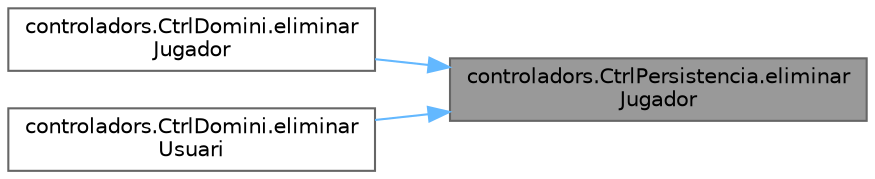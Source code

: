 digraph "controladors.CtrlPersistencia.eliminarJugador"
{
 // INTERACTIVE_SVG=YES
 // LATEX_PDF_SIZE
  bgcolor="transparent";
  edge [fontname=Helvetica,fontsize=10,labelfontname=Helvetica,labelfontsize=10];
  node [fontname=Helvetica,fontsize=10,shape=box,height=0.2,width=0.4];
  rankdir="RL";
  Node1 [id="Node000001",label="controladors.CtrlPersistencia.eliminar\lJugador",height=0.2,width=0.4,color="gray40", fillcolor="grey60", style="filled", fontcolor="black",tooltip="Elimina un jugador de l'emmagatzematge persistent."];
  Node1 -> Node2 [id="edge1_Node000001_Node000002",dir="back",color="steelblue1",style="solid",tooltip=" "];
  Node2 [id="Node000002",label="controladors.CtrlDomini.eliminar\lJugador",height=0.2,width=0.4,color="grey40", fillcolor="white", style="filled",URL="$classcontroladors_1_1_ctrl_domini.html#a6cfce66fee04b251667d4527c7f011e9",tooltip="Elimina un jugador registrat del sistema."];
  Node1 -> Node3 [id="edge2_Node000001_Node000003",dir="back",color="steelblue1",style="solid",tooltip=" "];
  Node3 [id="Node000003",label="controladors.CtrlDomini.eliminar\lUsuari",height=0.2,width=0.4,color="grey40", fillcolor="white", style="filled",URL="$classcontroladors_1_1_ctrl_domini.html#a34432049ad1864a2b638b590d38b343d",tooltip="Elimina un usuari."];
}
